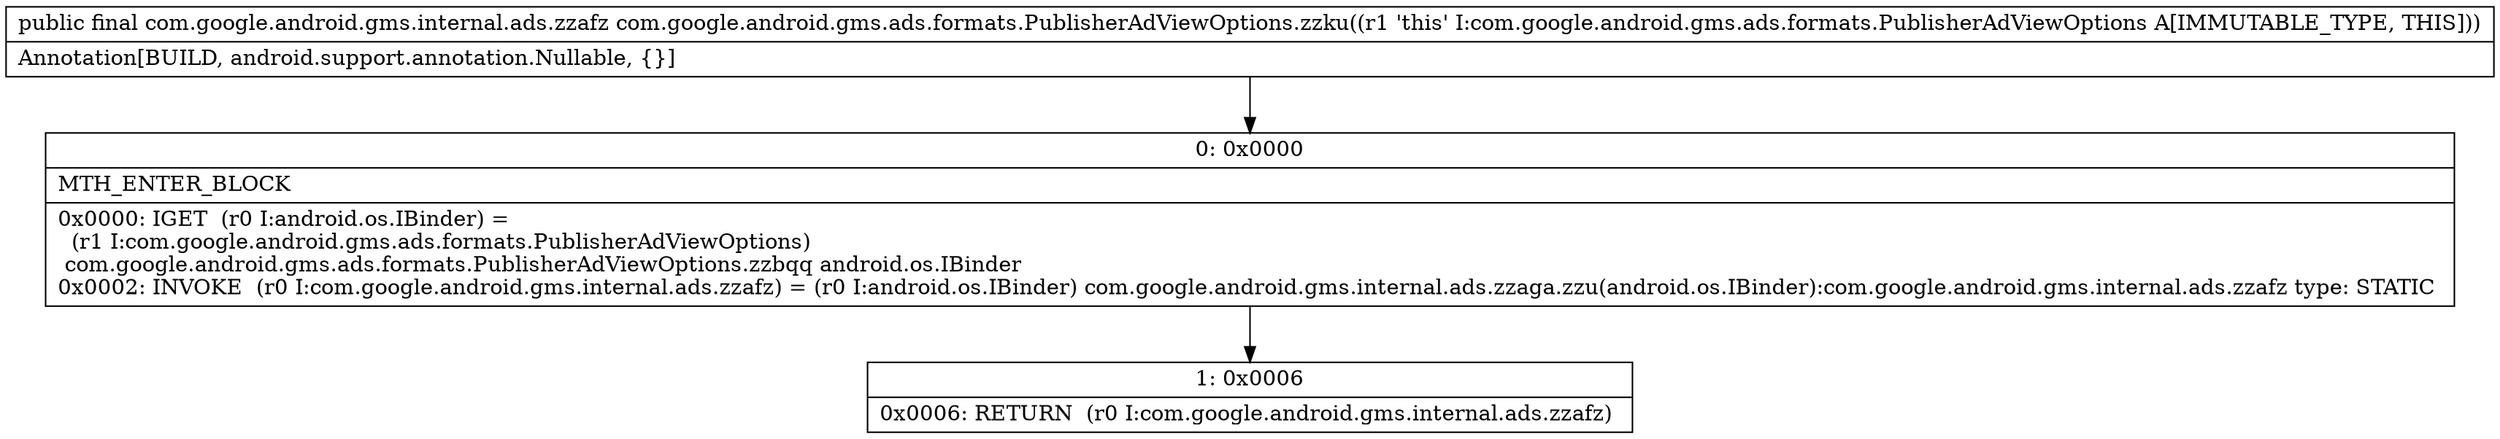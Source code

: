 digraph "CFG forcom.google.android.gms.ads.formats.PublisherAdViewOptions.zzku()Lcom\/google\/android\/gms\/internal\/ads\/zzafz;" {
Node_0 [shape=record,label="{0\:\ 0x0000|MTH_ENTER_BLOCK\l|0x0000: IGET  (r0 I:android.os.IBinder) = \l  (r1 I:com.google.android.gms.ads.formats.PublisherAdViewOptions)\l com.google.android.gms.ads.formats.PublisherAdViewOptions.zzbqq android.os.IBinder \l0x0002: INVOKE  (r0 I:com.google.android.gms.internal.ads.zzafz) = (r0 I:android.os.IBinder) com.google.android.gms.internal.ads.zzaga.zzu(android.os.IBinder):com.google.android.gms.internal.ads.zzafz type: STATIC \l}"];
Node_1 [shape=record,label="{1\:\ 0x0006|0x0006: RETURN  (r0 I:com.google.android.gms.internal.ads.zzafz) \l}"];
MethodNode[shape=record,label="{public final com.google.android.gms.internal.ads.zzafz com.google.android.gms.ads.formats.PublisherAdViewOptions.zzku((r1 'this' I:com.google.android.gms.ads.formats.PublisherAdViewOptions A[IMMUTABLE_TYPE, THIS]))  | Annotation[BUILD, android.support.annotation.Nullable, \{\}]\l}"];
MethodNode -> Node_0;
Node_0 -> Node_1;
}

